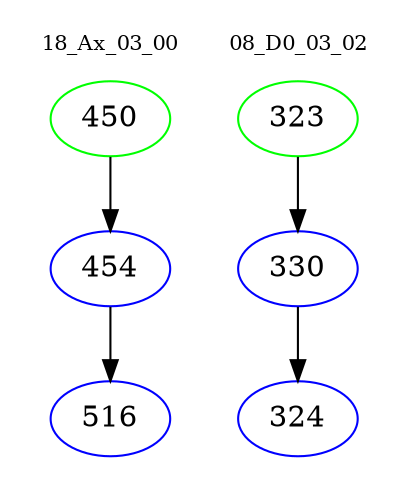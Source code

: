 digraph{
subgraph cluster_0 {
color = white
label = "18_Ax_03_00";
fontsize=10;
T0_450 [label="450", color="green"]
T0_450 -> T0_454 [color="black"]
T0_454 [label="454", color="blue"]
T0_454 -> T0_516 [color="black"]
T0_516 [label="516", color="blue"]
}
subgraph cluster_1 {
color = white
label = "08_D0_03_02";
fontsize=10;
T1_323 [label="323", color="green"]
T1_323 -> T1_330 [color="black"]
T1_330 [label="330", color="blue"]
T1_330 -> T1_324 [color="black"]
T1_324 [label="324", color="blue"]
}
}
